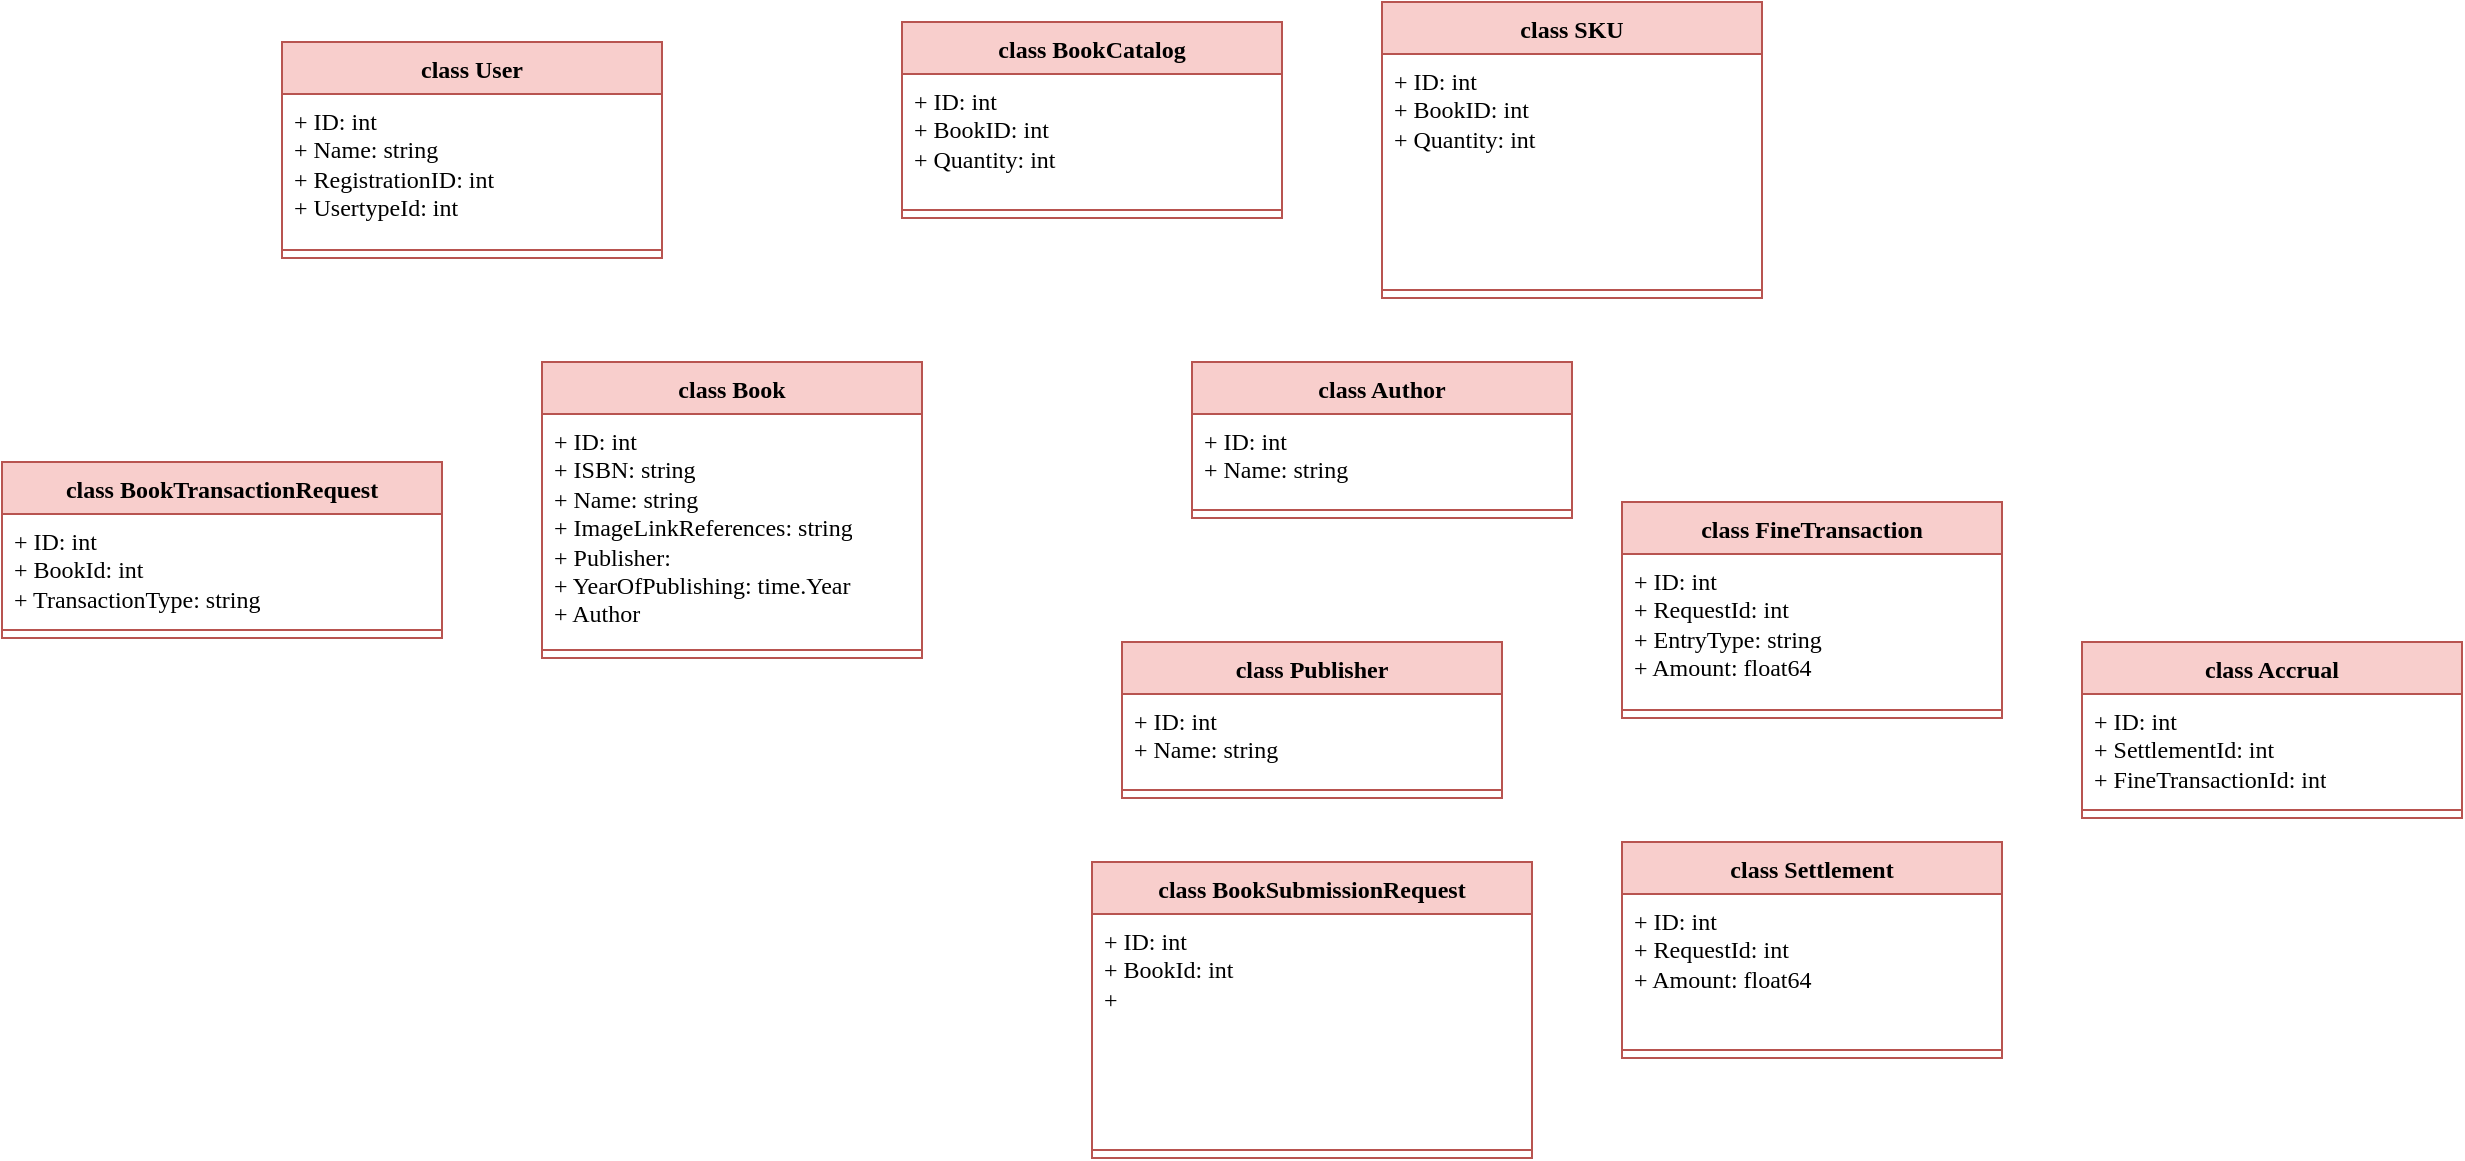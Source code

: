 <mxfile version="22.1.16" type="device">
  <diagram name="Page-1" id="ZmPXJpfw8iRoa6MUchyO">
    <mxGraphModel dx="1838" dy="570" grid="1" gridSize="10" guides="1" tooltips="1" connect="1" arrows="1" fold="1" page="1" pageScale="1" pageWidth="850" pageHeight="1100" math="0" shadow="0">
      <root>
        <mxCell id="0" />
        <mxCell id="1" parent="0" />
        <mxCell id="kpndK4-d9jMEPcOmxweq-1" value="class Book" style="swimlane;fontStyle=1;align=center;verticalAlign=top;childLayout=stackLayout;horizontal=1;startSize=26;horizontalStack=0;resizeParent=1;resizeParentMax=0;resizeLast=0;collapsible=1;marginBottom=0;whiteSpace=wrap;html=1;fontFamily=Tahoma;fillColor=#f8cecc;strokeColor=#b85450;" vertex="1" parent="1">
          <mxGeometry x="100" y="530" width="190" height="148" as="geometry" />
        </mxCell>
        <mxCell id="kpndK4-d9jMEPcOmxweq-2" value="+ ID: int&lt;br&gt;+ ISBN: string&lt;br&gt;+ Name: string&lt;br&gt;+ ImageLinkReferences: string&lt;br&gt;+ Publisher:&amp;nbsp;&lt;br&gt;+ YearOfPublishing: time.Year&lt;br&gt;+ Author" style="text;strokeColor=none;fillColor=none;align=left;verticalAlign=top;spacingLeft=4;spacingRight=4;overflow=hidden;rotatable=0;points=[[0,0.5],[1,0.5]];portConstraint=eastwest;whiteSpace=wrap;html=1;fontFamily=Tahoma;" vertex="1" parent="kpndK4-d9jMEPcOmxweq-1">
          <mxGeometry y="26" width="190" height="114" as="geometry" />
        </mxCell>
        <mxCell id="kpndK4-d9jMEPcOmxweq-3" value="" style="line;strokeWidth=1;fillColor=none;align=left;verticalAlign=middle;spacingTop=-1;spacingLeft=3;spacingRight=3;rotatable=0;labelPosition=right;points=[];portConstraint=eastwest;strokeColor=inherit;fontFamily=Tahoma;" vertex="1" parent="kpndK4-d9jMEPcOmxweq-1">
          <mxGeometry y="140" width="190" height="8" as="geometry" />
        </mxCell>
        <mxCell id="kpndK4-d9jMEPcOmxweq-5" value="class Author" style="swimlane;fontStyle=1;align=center;verticalAlign=top;childLayout=stackLayout;horizontal=1;startSize=26;horizontalStack=0;resizeParent=1;resizeParentMax=0;resizeLast=0;collapsible=1;marginBottom=0;whiteSpace=wrap;html=1;fontFamily=Tahoma;fillColor=#f8cecc;strokeColor=#b85450;" vertex="1" parent="1">
          <mxGeometry x="425" y="530" width="190" height="78" as="geometry" />
        </mxCell>
        <mxCell id="kpndK4-d9jMEPcOmxweq-6" value="+ ID: int&lt;br&gt;+ Name: string" style="text;strokeColor=none;fillColor=none;align=left;verticalAlign=top;spacingLeft=4;spacingRight=4;overflow=hidden;rotatable=0;points=[[0,0.5],[1,0.5]];portConstraint=eastwest;whiteSpace=wrap;html=1;fontFamily=Tahoma;" vertex="1" parent="kpndK4-d9jMEPcOmxweq-5">
          <mxGeometry y="26" width="190" height="44" as="geometry" />
        </mxCell>
        <mxCell id="kpndK4-d9jMEPcOmxweq-7" value="" style="line;strokeWidth=1;fillColor=none;align=left;verticalAlign=middle;spacingTop=-1;spacingLeft=3;spacingRight=3;rotatable=0;labelPosition=right;points=[];portConstraint=eastwest;strokeColor=inherit;fontFamily=Tahoma;" vertex="1" parent="kpndK4-d9jMEPcOmxweq-5">
          <mxGeometry y="70" width="190" height="8" as="geometry" />
        </mxCell>
        <mxCell id="kpndK4-d9jMEPcOmxweq-8" value="class Publisher" style="swimlane;fontStyle=1;align=center;verticalAlign=top;childLayout=stackLayout;horizontal=1;startSize=26;horizontalStack=0;resizeParent=1;resizeParentMax=0;resizeLast=0;collapsible=1;marginBottom=0;whiteSpace=wrap;html=1;fontFamily=Tahoma;fillColor=#f8cecc;strokeColor=#b85450;" vertex="1" parent="1">
          <mxGeometry x="390" y="670" width="190" height="78" as="geometry" />
        </mxCell>
        <mxCell id="kpndK4-d9jMEPcOmxweq-9" value="+ ID: int&lt;br&gt;+ Name: string" style="text;strokeColor=none;fillColor=none;align=left;verticalAlign=top;spacingLeft=4;spacingRight=4;overflow=hidden;rotatable=0;points=[[0,0.5],[1,0.5]];portConstraint=eastwest;whiteSpace=wrap;html=1;fontFamily=Tahoma;" vertex="1" parent="kpndK4-d9jMEPcOmxweq-8">
          <mxGeometry y="26" width="190" height="44" as="geometry" />
        </mxCell>
        <mxCell id="kpndK4-d9jMEPcOmxweq-10" value="" style="line;strokeWidth=1;fillColor=none;align=left;verticalAlign=middle;spacingTop=-1;spacingLeft=3;spacingRight=3;rotatable=0;labelPosition=right;points=[];portConstraint=eastwest;strokeColor=inherit;fontFamily=Tahoma;" vertex="1" parent="kpndK4-d9jMEPcOmxweq-8">
          <mxGeometry y="70" width="190" height="8" as="geometry" />
        </mxCell>
        <mxCell id="kpndK4-d9jMEPcOmxweq-11" value="class User" style="swimlane;fontStyle=1;align=center;verticalAlign=top;childLayout=stackLayout;horizontal=1;startSize=26;horizontalStack=0;resizeParent=1;resizeParentMax=0;resizeLast=0;collapsible=1;marginBottom=0;whiteSpace=wrap;html=1;fontFamily=Tahoma;fillColor=#f8cecc;strokeColor=#b85450;" vertex="1" parent="1">
          <mxGeometry x="-30" y="370" width="190" height="108" as="geometry" />
        </mxCell>
        <mxCell id="kpndK4-d9jMEPcOmxweq-12" value="+ ID: int&lt;br&gt;+ Name: string&lt;br&gt;+ RegistrationID: int&lt;br&gt;+ UsertypeId: int" style="text;strokeColor=none;fillColor=none;align=left;verticalAlign=top;spacingLeft=4;spacingRight=4;overflow=hidden;rotatable=0;points=[[0,0.5],[1,0.5]];portConstraint=eastwest;whiteSpace=wrap;html=1;fontFamily=Tahoma;" vertex="1" parent="kpndK4-d9jMEPcOmxweq-11">
          <mxGeometry y="26" width="190" height="74" as="geometry" />
        </mxCell>
        <mxCell id="kpndK4-d9jMEPcOmxweq-13" value="" style="line;strokeWidth=1;fillColor=none;align=left;verticalAlign=middle;spacingTop=-1;spacingLeft=3;spacingRight=3;rotatable=0;labelPosition=right;points=[];portConstraint=eastwest;strokeColor=inherit;fontFamily=Tahoma;" vertex="1" parent="kpndK4-d9jMEPcOmxweq-11">
          <mxGeometry y="100" width="190" height="8" as="geometry" />
        </mxCell>
        <mxCell id="kpndK4-d9jMEPcOmxweq-14" value="class BookTransactionRequest" style="swimlane;fontStyle=1;align=center;verticalAlign=top;childLayout=stackLayout;horizontal=1;startSize=26;horizontalStack=0;resizeParent=1;resizeParentMax=0;resizeLast=0;collapsible=1;marginBottom=0;whiteSpace=wrap;html=1;fontFamily=Tahoma;fillColor=#f8cecc;strokeColor=#b85450;" vertex="1" parent="1">
          <mxGeometry x="-170" y="580" width="220" height="88" as="geometry" />
        </mxCell>
        <mxCell id="kpndK4-d9jMEPcOmxweq-15" value="+ ID: int&lt;br&gt;+ BookId: int&lt;br&gt;+ TransactionType: string" style="text;strokeColor=none;fillColor=none;align=left;verticalAlign=top;spacingLeft=4;spacingRight=4;overflow=hidden;rotatable=0;points=[[0,0.5],[1,0.5]];portConstraint=eastwest;whiteSpace=wrap;html=1;fontFamily=Tahoma;" vertex="1" parent="kpndK4-d9jMEPcOmxweq-14">
          <mxGeometry y="26" width="220" height="54" as="geometry" />
        </mxCell>
        <mxCell id="kpndK4-d9jMEPcOmxweq-16" value="" style="line;strokeWidth=1;fillColor=none;align=left;verticalAlign=middle;spacingTop=-1;spacingLeft=3;spacingRight=3;rotatable=0;labelPosition=right;points=[];portConstraint=eastwest;strokeColor=inherit;fontFamily=Tahoma;" vertex="1" parent="kpndK4-d9jMEPcOmxweq-14">
          <mxGeometry y="80" width="220" height="8" as="geometry" />
        </mxCell>
        <mxCell id="kpndK4-d9jMEPcOmxweq-17" value="class BookCatalog" style="swimlane;fontStyle=1;align=center;verticalAlign=top;childLayout=stackLayout;horizontal=1;startSize=26;horizontalStack=0;resizeParent=1;resizeParentMax=0;resizeLast=0;collapsible=1;marginBottom=0;whiteSpace=wrap;html=1;fontFamily=Tahoma;fillColor=#f8cecc;strokeColor=#b85450;" vertex="1" parent="1">
          <mxGeometry x="280" y="360" width="190" height="98" as="geometry" />
        </mxCell>
        <mxCell id="kpndK4-d9jMEPcOmxweq-18" value="+ ID: int&lt;br&gt;+ BookID: int&lt;br&gt;+ Quantity: int&lt;br&gt;" style="text;strokeColor=none;fillColor=none;align=left;verticalAlign=top;spacingLeft=4;spacingRight=4;overflow=hidden;rotatable=0;points=[[0,0.5],[1,0.5]];portConstraint=eastwest;whiteSpace=wrap;html=1;fontFamily=Tahoma;" vertex="1" parent="kpndK4-d9jMEPcOmxweq-17">
          <mxGeometry y="26" width="190" height="64" as="geometry" />
        </mxCell>
        <mxCell id="kpndK4-d9jMEPcOmxweq-19" value="" style="line;strokeWidth=1;fillColor=none;align=left;verticalAlign=middle;spacingTop=-1;spacingLeft=3;spacingRight=3;rotatable=0;labelPosition=right;points=[];portConstraint=eastwest;strokeColor=inherit;fontFamily=Tahoma;" vertex="1" parent="kpndK4-d9jMEPcOmxweq-17">
          <mxGeometry y="90" width="190" height="8" as="geometry" />
        </mxCell>
        <mxCell id="kpndK4-d9jMEPcOmxweq-20" value="class SKU" style="swimlane;fontStyle=1;align=center;verticalAlign=top;childLayout=stackLayout;horizontal=1;startSize=26;horizontalStack=0;resizeParent=1;resizeParentMax=0;resizeLast=0;collapsible=1;marginBottom=0;whiteSpace=wrap;html=1;fontFamily=Tahoma;fillColor=#f8cecc;strokeColor=#b85450;" vertex="1" parent="1">
          <mxGeometry x="520" y="350" width="190" height="148" as="geometry" />
        </mxCell>
        <mxCell id="kpndK4-d9jMEPcOmxweq-21" value="+ ID: int&lt;br&gt;+ BookID: int&lt;br&gt;+ Quantity: int&lt;br&gt;" style="text;strokeColor=none;fillColor=none;align=left;verticalAlign=top;spacingLeft=4;spacingRight=4;overflow=hidden;rotatable=0;points=[[0,0.5],[1,0.5]];portConstraint=eastwest;whiteSpace=wrap;html=1;fontFamily=Tahoma;" vertex="1" parent="kpndK4-d9jMEPcOmxweq-20">
          <mxGeometry y="26" width="190" height="114" as="geometry" />
        </mxCell>
        <mxCell id="kpndK4-d9jMEPcOmxweq-22" value="" style="line;strokeWidth=1;fillColor=none;align=left;verticalAlign=middle;spacingTop=-1;spacingLeft=3;spacingRight=3;rotatable=0;labelPosition=right;points=[];portConstraint=eastwest;strokeColor=inherit;fontFamily=Tahoma;" vertex="1" parent="kpndK4-d9jMEPcOmxweq-20">
          <mxGeometry y="140" width="190" height="8" as="geometry" />
        </mxCell>
        <mxCell id="kpndK4-d9jMEPcOmxweq-26" value="class BookSubmissionRequest" style="swimlane;fontStyle=1;align=center;verticalAlign=top;childLayout=stackLayout;horizontal=1;startSize=26;horizontalStack=0;resizeParent=1;resizeParentMax=0;resizeLast=0;collapsible=1;marginBottom=0;whiteSpace=wrap;html=1;fontFamily=Tahoma;fillColor=#f8cecc;strokeColor=#b85450;" vertex="1" parent="1">
          <mxGeometry x="375" y="780" width="220" height="148" as="geometry" />
        </mxCell>
        <mxCell id="kpndK4-d9jMEPcOmxweq-27" value="+ ID: int&lt;br&gt;+ BookId: int&lt;br&gt;+&amp;nbsp;" style="text;strokeColor=none;fillColor=none;align=left;verticalAlign=top;spacingLeft=4;spacingRight=4;overflow=hidden;rotatable=0;points=[[0,0.5],[1,0.5]];portConstraint=eastwest;whiteSpace=wrap;html=1;fontFamily=Tahoma;" vertex="1" parent="kpndK4-d9jMEPcOmxweq-26">
          <mxGeometry y="26" width="220" height="114" as="geometry" />
        </mxCell>
        <mxCell id="kpndK4-d9jMEPcOmxweq-28" value="" style="line;strokeWidth=1;fillColor=none;align=left;verticalAlign=middle;spacingTop=-1;spacingLeft=3;spacingRight=3;rotatable=0;labelPosition=right;points=[];portConstraint=eastwest;strokeColor=inherit;fontFamily=Tahoma;" vertex="1" parent="kpndK4-d9jMEPcOmxweq-26">
          <mxGeometry y="140" width="220" height="8" as="geometry" />
        </mxCell>
        <mxCell id="kpndK4-d9jMEPcOmxweq-29" value="class FineTransaction" style="swimlane;fontStyle=1;align=center;verticalAlign=top;childLayout=stackLayout;horizontal=1;startSize=26;horizontalStack=0;resizeParent=1;resizeParentMax=0;resizeLast=0;collapsible=1;marginBottom=0;whiteSpace=wrap;html=1;fontFamily=Tahoma;fillColor=#f8cecc;strokeColor=#b85450;" vertex="1" parent="1">
          <mxGeometry x="640" y="600" width="190" height="108" as="geometry" />
        </mxCell>
        <mxCell id="kpndK4-d9jMEPcOmxweq-30" value="+ ID: int&lt;br&gt;+ RequestId: int&lt;br&gt;+ EntryType: string&lt;br&gt;+ Amount: float64" style="text;strokeColor=none;fillColor=none;align=left;verticalAlign=top;spacingLeft=4;spacingRight=4;overflow=hidden;rotatable=0;points=[[0,0.5],[1,0.5]];portConstraint=eastwest;whiteSpace=wrap;html=1;fontFamily=Tahoma;" vertex="1" parent="kpndK4-d9jMEPcOmxweq-29">
          <mxGeometry y="26" width="190" height="74" as="geometry" />
        </mxCell>
        <mxCell id="kpndK4-d9jMEPcOmxweq-31" value="" style="line;strokeWidth=1;fillColor=none;align=left;verticalAlign=middle;spacingTop=-1;spacingLeft=3;spacingRight=3;rotatable=0;labelPosition=right;points=[];portConstraint=eastwest;strokeColor=inherit;fontFamily=Tahoma;" vertex="1" parent="kpndK4-d9jMEPcOmxweq-29">
          <mxGeometry y="100" width="190" height="8" as="geometry" />
        </mxCell>
        <mxCell id="kpndK4-d9jMEPcOmxweq-32" value="class Settlement" style="swimlane;fontStyle=1;align=center;verticalAlign=top;childLayout=stackLayout;horizontal=1;startSize=26;horizontalStack=0;resizeParent=1;resizeParentMax=0;resizeLast=0;collapsible=1;marginBottom=0;whiteSpace=wrap;html=1;fontFamily=Tahoma;fillColor=#f8cecc;strokeColor=#b85450;" vertex="1" parent="1">
          <mxGeometry x="640" y="770" width="190" height="108" as="geometry" />
        </mxCell>
        <mxCell id="kpndK4-d9jMEPcOmxweq-33" value="+ ID: int&lt;br&gt;+ RequestId: int&lt;br&gt;+ Amount: float64" style="text;strokeColor=none;fillColor=none;align=left;verticalAlign=top;spacingLeft=4;spacingRight=4;overflow=hidden;rotatable=0;points=[[0,0.5],[1,0.5]];portConstraint=eastwest;whiteSpace=wrap;html=1;fontFamily=Tahoma;" vertex="1" parent="kpndK4-d9jMEPcOmxweq-32">
          <mxGeometry y="26" width="190" height="74" as="geometry" />
        </mxCell>
        <mxCell id="kpndK4-d9jMEPcOmxweq-34" value="" style="line;strokeWidth=1;fillColor=none;align=left;verticalAlign=middle;spacingTop=-1;spacingLeft=3;spacingRight=3;rotatable=0;labelPosition=right;points=[];portConstraint=eastwest;strokeColor=inherit;fontFamily=Tahoma;" vertex="1" parent="kpndK4-d9jMEPcOmxweq-32">
          <mxGeometry y="100" width="190" height="8" as="geometry" />
        </mxCell>
        <mxCell id="kpndK4-d9jMEPcOmxweq-35" value="class Accrual" style="swimlane;fontStyle=1;align=center;verticalAlign=top;childLayout=stackLayout;horizontal=1;startSize=26;horizontalStack=0;resizeParent=1;resizeParentMax=0;resizeLast=0;collapsible=1;marginBottom=0;whiteSpace=wrap;html=1;fontFamily=Tahoma;fillColor=#f8cecc;strokeColor=#b85450;" vertex="1" parent="1">
          <mxGeometry x="870" y="670" width="190" height="88" as="geometry" />
        </mxCell>
        <mxCell id="kpndK4-d9jMEPcOmxweq-36" value="+ ID: int&lt;br&gt;+ SettlementId: int&lt;br&gt;+ FineTransactionId: int" style="text;strokeColor=none;fillColor=none;align=left;verticalAlign=top;spacingLeft=4;spacingRight=4;overflow=hidden;rotatable=0;points=[[0,0.5],[1,0.5]];portConstraint=eastwest;whiteSpace=wrap;html=1;fontFamily=Tahoma;" vertex="1" parent="kpndK4-d9jMEPcOmxweq-35">
          <mxGeometry y="26" width="190" height="54" as="geometry" />
        </mxCell>
        <mxCell id="kpndK4-d9jMEPcOmxweq-37" value="" style="line;strokeWidth=1;fillColor=none;align=left;verticalAlign=middle;spacingTop=-1;spacingLeft=3;spacingRight=3;rotatable=0;labelPosition=right;points=[];portConstraint=eastwest;strokeColor=inherit;fontFamily=Tahoma;" vertex="1" parent="kpndK4-d9jMEPcOmxweq-35">
          <mxGeometry y="80" width="190" height="8" as="geometry" />
        </mxCell>
      </root>
    </mxGraphModel>
  </diagram>
</mxfile>
